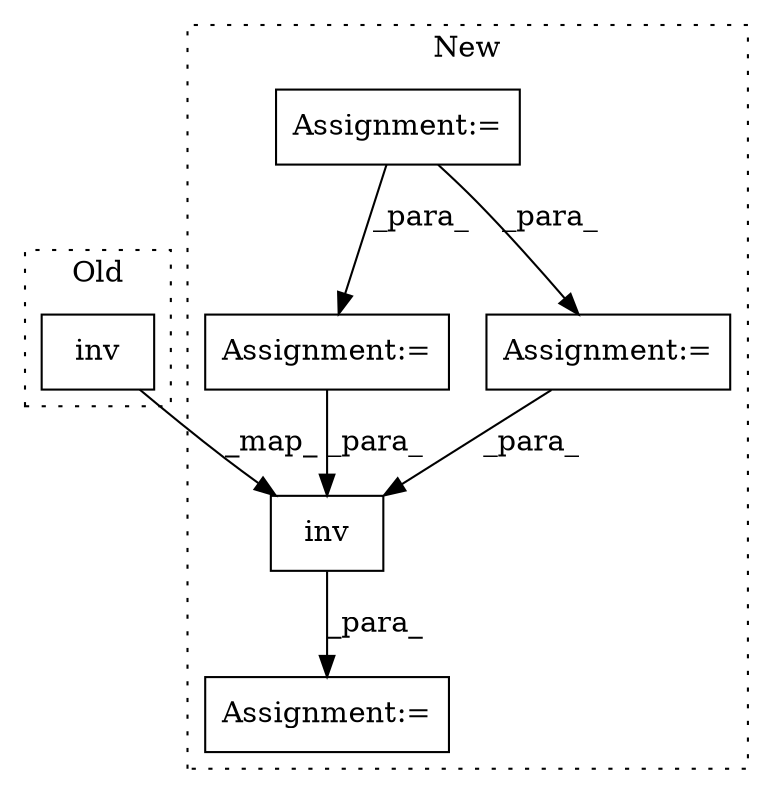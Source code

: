 digraph G {
subgraph cluster0 {
1 [label="inv" a="32" s="2289,2305" l="4,1" shape="box"];
label = "Old";
style="dotted";
}
subgraph cluster1 {
2 [label="inv" a="32" s="2473,2485" l="4,1" shape="box"];
3 [label="Assignment:=" a="7" s="2506" l="1" shape="box"];
4 [label="Assignment:=" a="7" s="2113" l="1" shape="box"];
5 [label="Assignment:=" a="7" s="2075" l="1" shape="box"];
6 [label="Assignment:=" a="7" s="2334" l="1" shape="box"];
label = "New";
style="dotted";
}
1 -> 2 [label="_map_"];
2 -> 3 [label="_para_"];
4 -> 2 [label="_para_"];
5 -> 6 [label="_para_"];
5 -> 4 [label="_para_"];
6 -> 2 [label="_para_"];
}